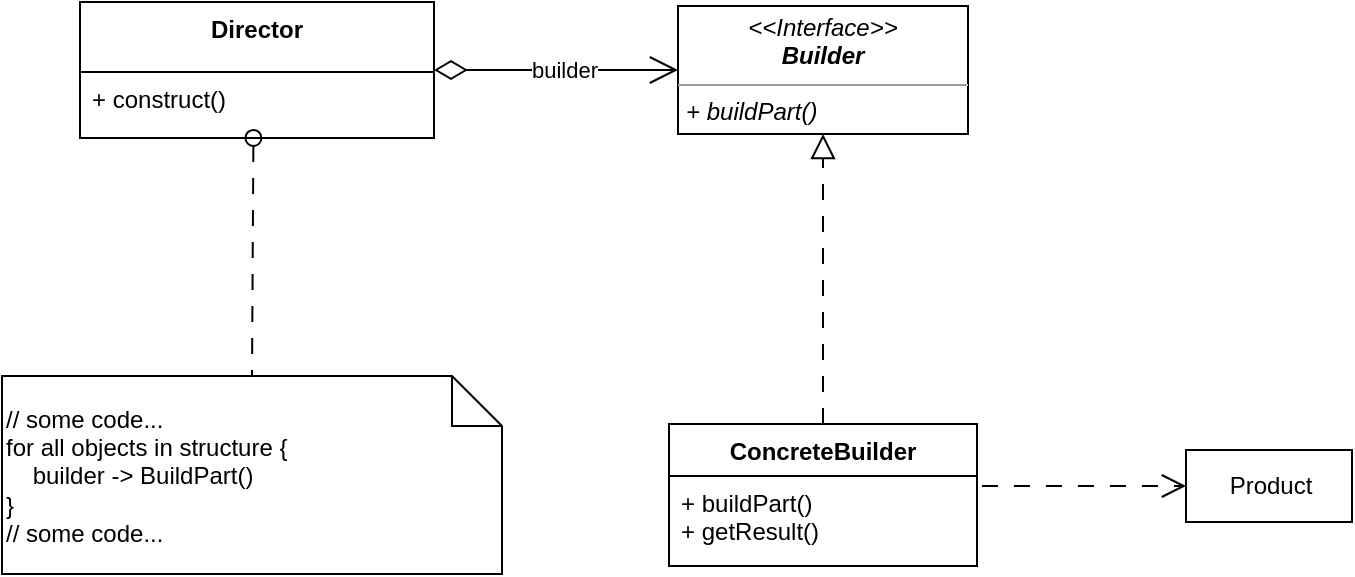 <mxfile version="21.1.9" type="device">
  <diagram id="C5RBs43oDa-KdzZeNtuy" name="Page-1">
    <mxGraphModel dx="1194" dy="738" grid="0" gridSize="10" guides="1" tooltips="1" connect="1" arrows="1" fold="1" page="1" pageScale="1" pageWidth="827" pageHeight="1169" math="0" shadow="0">
      <root>
        <mxCell id="WIyWlLk6GJQsqaUBKTNV-0" />
        <mxCell id="WIyWlLk6GJQsqaUBKTNV-1" parent="WIyWlLk6GJQsqaUBKTNV-0" />
        <mxCell id="hzo_TGVIDgafTTq2jEPT-28" value="&lt;p style=&quot;margin:0px;margin-top:4px;text-align:center;&quot;&gt;&lt;i&gt;&amp;lt;&amp;lt;Interface&amp;gt;&amp;gt;&lt;br&gt;&lt;b&gt;Builder&lt;/b&gt;&lt;/i&gt;&lt;/p&gt;&lt;hr size=&quot;1&quot;&gt;&lt;p style=&quot;margin:0px;margin-left:4px;&quot;&gt;&lt;/p&gt;&lt;p style=&quot;margin:0px;margin-left:4px;&quot;&gt;&lt;i&gt;+ buildPart()&lt;br&gt;&lt;/i&gt;&lt;/p&gt;" style="verticalAlign=top;align=left;overflow=fill;fontSize=12;fontFamily=Helvetica;html=1;" parent="WIyWlLk6GJQsqaUBKTNV-1" vertex="1">
          <mxGeometry x="395" y="275" width="145" height="64" as="geometry" />
        </mxCell>
        <mxCell id="hzo_TGVIDgafTTq2jEPT-30" value="Director" style="swimlane;fontStyle=1;align=center;verticalAlign=top;childLayout=stackLayout;horizontal=1;startSize=35;horizontalStack=0;resizeParent=1;resizeParentMax=0;resizeLast=0;collapsible=1;marginBottom=0;" parent="WIyWlLk6GJQsqaUBKTNV-1" vertex="1">
          <mxGeometry x="96" y="273" width="177" height="68" as="geometry" />
        </mxCell>
        <mxCell id="Boheu73tNtWf5Z_OG5ry-1" value="+ construct()" style="text;strokeColor=none;fillColor=none;align=left;verticalAlign=top;spacingLeft=4;spacingRight=4;overflow=hidden;rotatable=0;points=[[0,0.5],[1,0.5]];portConstraint=eastwest;" vertex="1" parent="hzo_TGVIDgafTTq2jEPT-30">
          <mxGeometry y="35" width="177" height="33" as="geometry" />
        </mxCell>
        <mxCell id="hzo_TGVIDgafTTq2jEPT-34" value="ConcreteBuilder" style="swimlane;fontStyle=1;align=center;verticalAlign=top;childLayout=stackLayout;horizontal=1;startSize=26;horizontalStack=0;resizeParent=1;resizeParentMax=0;resizeLast=0;collapsible=1;marginBottom=0;" parent="WIyWlLk6GJQsqaUBKTNV-1" vertex="1">
          <mxGeometry x="390.5" y="484" width="154" height="71" as="geometry" />
        </mxCell>
        <mxCell id="hzo_TGVIDgafTTq2jEPT-35" value="+ buildPart()&#xa;+ getResult()" style="text;strokeColor=none;fillColor=none;align=left;verticalAlign=top;spacingLeft=4;spacingRight=4;overflow=hidden;rotatable=0;points=[[0,0.5],[1,0.5]];portConstraint=eastwest;" parent="hzo_TGVIDgafTTq2jEPT-34" vertex="1">
          <mxGeometry y="26" width="154" height="45" as="geometry" />
        </mxCell>
        <mxCell id="kusxtE2EhlwemqQMvcZW-4" value="" style="html=1;verticalAlign=bottom;labelBackgroundColor=none;startArrow=oval;startFill=0;startSize=8;endArrow=none;rounded=0;entryX=0.5;entryY=0;entryDx=0;entryDy=0;entryPerimeter=0;dashed=1;dashPattern=8 8;exitX=0.504;exitY=1.033;exitDx=0;exitDy=0;exitPerimeter=0;" parent="WIyWlLk6GJQsqaUBKTNV-1" target="kusxtE2EhlwemqQMvcZW-5" edge="1">
          <mxGeometry x="-0.055" y="19" relative="1" as="geometry">
            <mxPoint x="182.708" y="340.99" as="sourcePoint" />
            <mxPoint x="120" y="557" as="targetPoint" />
            <mxPoint x="-1" as="offset" />
          </mxGeometry>
        </mxCell>
        <mxCell id="kusxtE2EhlwemqQMvcZW-5" value="&lt;div&gt;&lt;span style=&quot;background-color: initial;&quot;&gt;// some code...&lt;/span&gt;&lt;br&gt;&lt;/div&gt;&lt;div&gt;for all objects in structure {&lt;/div&gt;&lt;div&gt;&amp;nbsp; &amp;nbsp; builder -&amp;gt; BuildPart()&lt;/div&gt;&lt;div&gt;}&lt;/div&gt;&lt;div&gt;// some code...&lt;/div&gt;" style="shape=note2;boundedLbl=1;whiteSpace=wrap;html=1;size=25;verticalAlign=middle;align=left;labelPosition=center;verticalLabelPosition=middle;" parent="WIyWlLk6GJQsqaUBKTNV-1" vertex="1">
          <mxGeometry x="57" y="460" width="250" height="99" as="geometry" />
        </mxCell>
        <mxCell id="kusxtE2EhlwemqQMvcZW-7" value="" style="endArrow=block;endSize=10;endFill=0;shadow=0;strokeWidth=1;rounded=0;edgeStyle=elbowEdgeStyle;elbow=vertical;entryX=0.5;entryY=1;entryDx=0;entryDy=0;exitX=0.5;exitY=0;exitDx=0;exitDy=0;dashed=1;dashPattern=8 8;labelBackgroundColor=none;fontColor=default;" parent="WIyWlLk6GJQsqaUBKTNV-1" source="hzo_TGVIDgafTTq2jEPT-34" target="hzo_TGVIDgafTTq2jEPT-28" edge="1">
          <mxGeometry width="160" relative="1" as="geometry">
            <mxPoint x="540" y="471" as="sourcePoint" />
            <mxPoint x="447.5" y="378" as="targetPoint" />
          </mxGeometry>
        </mxCell>
        <mxCell id="kusxtE2EhlwemqQMvcZW-18" style="edgeStyle=orthogonalEdgeStyle;rounded=0;orthogonalLoop=1;jettySize=auto;html=1;dashed=1;dashPattern=8 8;endSize=10;endArrow=open;endFill=0;entryX=0;entryY=0.5;entryDx=0;entryDy=0;exitX=1.016;exitY=0.111;exitDx=0;exitDy=0;exitPerimeter=0;" parent="WIyWlLk6GJQsqaUBKTNV-1" source="hzo_TGVIDgafTTq2jEPT-35" target="iwZgGUaFQet_Ydz45WWo-0" edge="1">
          <mxGeometry relative="1" as="geometry">
            <mxPoint x="633" y="547" as="sourcePoint" />
            <mxPoint x="719" y="493" as="targetPoint" />
          </mxGeometry>
        </mxCell>
        <mxCell id="iwZgGUaFQet_Ydz45WWo-0" value="Product" style="html=1;" parent="WIyWlLk6GJQsqaUBKTNV-1" vertex="1">
          <mxGeometry x="649" y="497" width="83" height="36" as="geometry" />
        </mxCell>
        <mxCell id="iwZgGUaFQet_Ydz45WWo-6" value="" style="endArrow=open;endFill=0;endSize=12;html=1;rounded=0;startArrow=diamondThin;startFill=0;startSize=14;exitX=1;exitY=0.5;exitDx=0;exitDy=0;" parent="WIyWlLk6GJQsqaUBKTNV-1" source="hzo_TGVIDgafTTq2jEPT-30" target="hzo_TGVIDgafTTq2jEPT-28" edge="1">
          <mxGeometry width="160" relative="1" as="geometry">
            <mxPoint x="268" y="369" as="sourcePoint" />
            <mxPoint x="428" y="369" as="targetPoint" />
          </mxGeometry>
        </mxCell>
        <mxCell id="iwZgGUaFQet_Ydz45WWo-8" value="builder" style="edgeLabel;html=1;align=center;verticalAlign=middle;resizable=0;points=[];" parent="iwZgGUaFQet_Ydz45WWo-6" vertex="1" connectable="0">
          <mxGeometry x="0.275" y="1" relative="1" as="geometry">
            <mxPoint x="-13" y="1" as="offset" />
          </mxGeometry>
        </mxCell>
      </root>
    </mxGraphModel>
  </diagram>
</mxfile>
